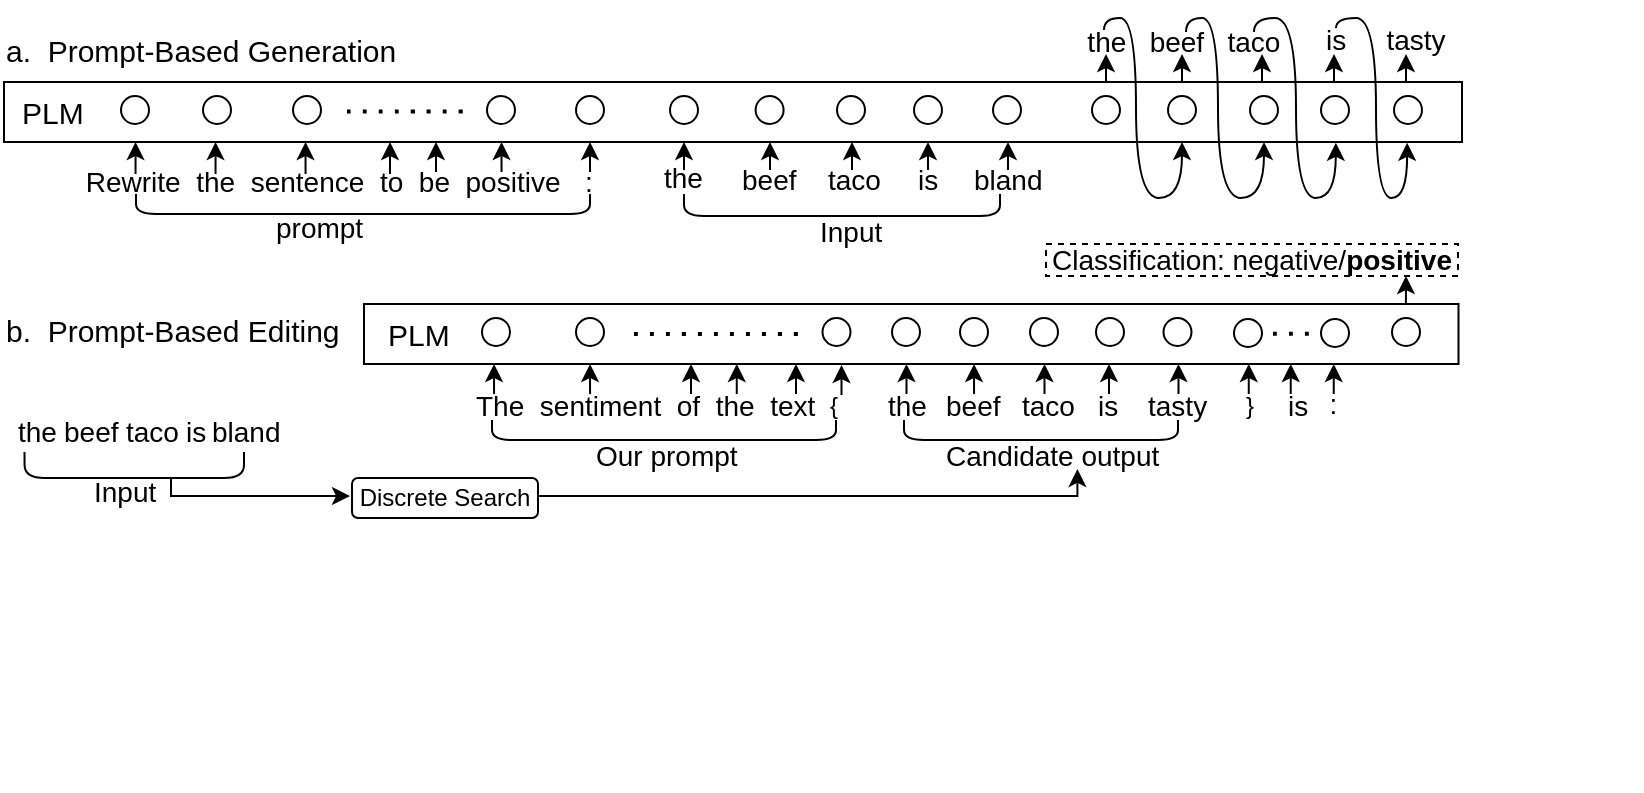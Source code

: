 <mxfile version="18.0.3" type="device"><diagram id="5buQArWVd8g2JQd77C3M" name="Page-1"><mxGraphModel dx="555" dy="237" grid="0" gridSize="10" guides="1" tooltips="1" connect="1" arrows="1" fold="1" page="1" pageScale="1" pageWidth="827" pageHeight="1169" math="1" shadow="0"><root><mxCell id="0"/><mxCell id="1" parent="0"/><mxCell id="a6QAZRVmwCtwNbqXZTAN-575" value="" style="rounded=0;whiteSpace=wrap;html=1;fontSize=16;" parent="1" vertex="1"><mxGeometry x="80" y="262" width="729" height="30" as="geometry"/></mxCell><mxCell id="a6QAZRVmwCtwNbqXZTAN-576" value="" style="endArrow=classic;html=1;rounded=0;fontSize=16;startArrow=none;" parent="1" edge="1"><mxGeometry width="50" height="50" relative="1" as="geometry"><mxPoint x="420" y="306" as="sourcePoint"/><mxPoint x="420" y="292" as="targetPoint"/><Array as="points"/></mxGeometry></mxCell><mxCell id="a6QAZRVmwCtwNbqXZTAN-581" value="" style="endArrow=classic;html=1;rounded=0;fontSize=16;startArrow=none;" parent="1" edge="1"><mxGeometry width="50" height="50" relative="1" as="geometry"><mxPoint x="463" y="306" as="sourcePoint"/><mxPoint x="463" y="292" as="targetPoint"/><Array as="points"/></mxGeometry></mxCell><mxCell id="a6QAZRVmwCtwNbqXZTAN-583" value="" style="endArrow=classic;html=1;rounded=0;fontSize=16;startArrow=none;" parent="1" edge="1"><mxGeometry width="50" height="50" relative="1" as="geometry"><mxPoint x="542" y="306" as="sourcePoint"/><mxPoint x="542" y="292" as="targetPoint"/><Array as="points"/></mxGeometry></mxCell><mxCell id="a6QAZRVmwCtwNbqXZTAN-585" value="" style="endArrow=classic;html=1;rounded=0;fontSize=16;startArrow=none;exitX=0.5;exitY=-0.05;exitDx=0;exitDy=0;exitPerimeter=0;" parent="1" edge="1"><mxGeometry width="50" height="50" relative="1" as="geometry"><mxPoint x="582" y="306" as="sourcePoint"/><mxPoint x="582" y="292" as="targetPoint"/><Array as="points"/></mxGeometry></mxCell><mxCell id="a6QAZRVmwCtwNbqXZTAN-591" value="" style="endArrow=classic;html=1;rounded=0;fontSize=16;startArrow=none;" parent="1" edge="1"><mxGeometry width="50" height="50" relative="1" as="geometry"><mxPoint x="273" y="308" as="sourcePoint"/><mxPoint x="273" y="292" as="targetPoint"/><Array as="points"/></mxGeometry></mxCell><mxCell id="a6QAZRVmwCtwNbqXZTAN-593" value="" style="endArrow=classic;html=1;rounded=0;fontSize=16;startArrow=none;" parent="1" edge="1"><mxGeometry width="50" height="50" relative="1" as="geometry"><mxPoint x="296" y="307" as="sourcePoint"/><mxPoint x="296" y="292" as="targetPoint"/><Array as="points"/></mxGeometry></mxCell><mxCell id="a6QAZRVmwCtwNbqXZTAN-601" value="&lt;font style=&quot;font-size: 14px&quot;&gt;&amp;nbsp; the&amp;nbsp; &amp;nbsp;beef&amp;nbsp; &amp;nbsp;taco&amp;nbsp; &amp;nbsp; &amp;nbsp; &amp;nbsp; &amp;nbsp;&amp;nbsp;&lt;/font&gt;" style="text;html=1;align=center;verticalAlign=middle;resizable=0;points=[];autosize=1;strokeColor=none;fillColor=none;fontSize=16;container=0;dashed=1;" parent="1" vertex="1"><mxGeometry x="608" y="229" width="153" height="24" as="geometry"/></mxCell><mxCell id="a6QAZRVmwCtwNbqXZTAN-610" value="" style="ellipse;whiteSpace=wrap;html=1;aspect=fixed;fontSize=16;" parent="1" vertex="1"><mxGeometry x="138.5" y="269" width="14" height="14" as="geometry"/></mxCell><mxCell id="a6QAZRVmwCtwNbqXZTAN-614" value="" style="endArrow=classic;html=1;rounded=0;fontSize=16;startArrow=none;" parent="1" edge="1"><mxGeometry width="50" height="50" relative="1" as="geometry"><mxPoint x="669" y="262" as="sourcePoint"/><mxPoint x="669" y="248" as="targetPoint"/><Array as="points"/></mxGeometry></mxCell><mxCell id="a6QAZRVmwCtwNbqXZTAN-615" value="" style="endArrow=classic;html=1;rounded=0;fontSize=16;startArrow=none;" parent="1" edge="1"><mxGeometry width="50" height="50" relative="1" as="geometry"><mxPoint x="631" y="262" as="sourcePoint"/><mxPoint x="631" y="248" as="targetPoint"/><Array as="points"/></mxGeometry></mxCell><mxCell id="a6QAZRVmwCtwNbqXZTAN-617" value="" style="endArrow=classic;html=1;rounded=0;fontSize=16;startArrow=none;" parent="1" edge="1"><mxGeometry width="50" height="50" relative="1" as="geometry"><mxPoint x="709" y="262" as="sourcePoint"/><mxPoint x="709" y="248" as="targetPoint"/><Array as="points"/></mxGeometry></mxCell><mxCell id="a6QAZRVmwCtwNbqXZTAN-618" value="" style="endArrow=classic;html=1;rounded=0;fontSize=16;startArrow=none;" parent="1" edge="1"><mxGeometry width="50" height="50" relative="1" as="geometry"><mxPoint x="745" y="262" as="sourcePoint"/><mxPoint x="745" y="248" as="targetPoint"/><Array as="points"/></mxGeometry></mxCell><mxCell id="a6QAZRVmwCtwNbqXZTAN-619" value="" style="endArrow=classic;html=1;rounded=0;fontSize=16;startArrow=none;exitX=0.5;exitY=-0.05;exitDx=0;exitDy=0;exitPerimeter=0;" parent="1" edge="1"><mxGeometry width="50" height="50" relative="1" as="geometry"><mxPoint x="781" y="262" as="sourcePoint"/><mxPoint x="781" y="248" as="targetPoint"/><Array as="points"/></mxGeometry></mxCell><mxCell id="a6QAZRVmwCtwNbqXZTAN-631" value="" style="ellipse;whiteSpace=wrap;html=1;aspect=fixed;fontSize=16;" parent="1" vertex="1"><mxGeometry x="179.5" y="269" width="14" height="14" as="geometry"/></mxCell><mxCell id="a6QAZRVmwCtwNbqXZTAN-632" value="" style="ellipse;whiteSpace=wrap;html=1;aspect=fixed;fontSize=16;" parent="1" vertex="1"><mxGeometry x="224.5" y="269" width="14" height="14" as="geometry"/></mxCell><mxCell id="a6QAZRVmwCtwNbqXZTAN-634" value="" style="ellipse;whiteSpace=wrap;html=1;aspect=fixed;fontSize=16;" parent="1" vertex="1"><mxGeometry x="321.5" y="269" width="14" height="14" as="geometry"/></mxCell><mxCell id="a6QAZRVmwCtwNbqXZTAN-635" value="" style="ellipse;whiteSpace=wrap;html=1;aspect=fixed;fontSize=16;" parent="1" vertex="1"><mxGeometry x="413" y="269" width="14" height="14" as="geometry"/></mxCell><mxCell id="a6QAZRVmwCtwNbqXZTAN-636" value="" style="ellipse;whiteSpace=wrap;html=1;aspect=fixed;fontSize=16;" parent="1" vertex="1"><mxGeometry x="455.8" y="269" width="14" height="14" as="geometry"/></mxCell><mxCell id="a6QAZRVmwCtwNbqXZTAN-637" value="" style="ellipse;whiteSpace=wrap;html=1;aspect=fixed;fontSize=16;" parent="1" vertex="1"><mxGeometry x="535" y="269" width="14" height="14" as="geometry"/></mxCell><mxCell id="a6QAZRVmwCtwNbqXZTAN-638" value="" style="ellipse;whiteSpace=wrap;html=1;aspect=fixed;fontSize=16;" parent="1" vertex="1"><mxGeometry x="574.5" y="269" width="14" height="14" as="geometry"/></mxCell><mxCell id="a6QAZRVmwCtwNbqXZTAN-639" value="" style="ellipse;whiteSpace=wrap;html=1;aspect=fixed;fontSize=16;" parent="1" vertex="1"><mxGeometry x="624" y="269" width="14" height="14" as="geometry"/></mxCell><mxCell id="a6QAZRVmwCtwNbqXZTAN-640" value="" style="ellipse;whiteSpace=wrap;html=1;aspect=fixed;fontSize=16;" parent="1" vertex="1"><mxGeometry x="662" y="269" width="14" height="14" as="geometry"/></mxCell><mxCell id="a6QAZRVmwCtwNbqXZTAN-641" value="" style="ellipse;whiteSpace=wrap;html=1;aspect=fixed;fontSize=16;" parent="1" vertex="1"><mxGeometry x="703" y="269" width="14" height="14" as="geometry"/></mxCell><mxCell id="a6QAZRVmwCtwNbqXZTAN-642" value="" style="ellipse;whiteSpace=wrap;html=1;aspect=fixed;fontSize=16;" parent="1" vertex="1"><mxGeometry x="738.5" y="269" width="14" height="14" as="geometry"/></mxCell><mxCell id="a6QAZRVmwCtwNbqXZTAN-643" value="" style="ellipse;whiteSpace=wrap;html=1;aspect=fixed;fontSize=16;" parent="1" vertex="1"><mxGeometry x="775" y="269" width="14" height="14" as="geometry"/></mxCell><mxCell id="a6QAZRVmwCtwNbqXZTAN-729" value="" style="endArrow=classic;html=1;rounded=0;fontSize=15;curved=1;edgeStyle=orthogonalEdgeStyle;entryX=0.75;entryY=1;entryDx=0;entryDy=0;" parent="1" edge="1"><mxGeometry width="50" height="50" relative="1" as="geometry"><mxPoint x="671" y="237" as="sourcePoint"/><mxPoint x="710.0" y="292" as="targetPoint"/><Array as="points"><mxPoint x="671" y="230"/><mxPoint x="687" y="230"/><mxPoint x="687" y="320"/><mxPoint x="710" y="320"/></Array></mxGeometry></mxCell><mxCell id="a6QAZRVmwCtwNbqXZTAN-742" value="" style="endArrow=classic;html=1;rounded=0;fontSize=15;curved=1;edgeStyle=orthogonalEdgeStyle;entryX=0.75;entryY=1;entryDx=0;entryDy=0;" parent="1" edge="1"><mxGeometry width="50" height="50" relative="1" as="geometry"><mxPoint x="630" y="236.0" as="sourcePoint"/><mxPoint x="669.0" y="292.0" as="targetPoint"/><Array as="points"><mxPoint x="630" y="230"/><mxPoint x="646" y="230"/><mxPoint x="646" y="320"/><mxPoint x="669" y="320"/></Array></mxGeometry></mxCell><mxCell id="a6QAZRVmwCtwNbqXZTAN-752" value="" style="endArrow=classic;html=1;rounded=0;fontSize=16;startArrow=none;" parent="1" edge="1"><mxGeometry width="50" height="50" relative="1" as="geometry"><mxPoint x="504" y="306" as="sourcePoint"/><mxPoint x="504" y="292" as="targetPoint"/><Array as="points"/></mxGeometry></mxCell><mxCell id="a6QAZRVmwCtwNbqXZTAN-753" value="" style="ellipse;whiteSpace=wrap;html=1;aspect=fixed;fontSize=16;" parent="1" vertex="1"><mxGeometry x="496.5" y="269" width="14" height="14" as="geometry"/></mxCell><mxCell id="a6QAZRVmwCtwNbqXZTAN-762" value="" style="endArrow=classic;html=1;rounded=0;fontSize=14;entryX=0.862;entryY=1.013;entryDx=0;entryDy=0;entryPerimeter=0;edgeStyle=orthogonalEdgeStyle;curved=1;" parent="1" edge="1"><mxGeometry width="50" height="50" relative="1" as="geometry"><mxPoint x="705" y="237" as="sourcePoint"/><mxPoint x="745.92" y="292.39" as="targetPoint"/><Array as="points"><mxPoint x="705" y="230"/><mxPoint x="726" y="230"/><mxPoint x="726" y="320"/><mxPoint x="746" y="320"/></Array></mxGeometry></mxCell><mxCell id="a6QAZRVmwCtwNbqXZTAN-765" value="" style="endArrow=classic;html=1;rounded=0;fontSize=14;curved=1;exitX=0.705;exitY=0.467;exitDx=0;exitDy=0;exitPerimeter=0;entryX=0.916;entryY=1.013;entryDx=0;entryDy=0;entryPerimeter=0;edgeStyle=orthogonalEdgeStyle;" parent="1" edge="1"><mxGeometry width="50" height="50" relative="1" as="geometry"><mxPoint x="746.0" y="235.01" as="sourcePoint"/><mxPoint x="781.56" y="292.39" as="targetPoint"/><Array as="points"><mxPoint x="746" y="230"/><mxPoint x="766" y="230"/><mxPoint x="766" y="320"/><mxPoint x="782" y="320"/></Array></mxGeometry></mxCell><mxCell id="a6QAZRVmwCtwNbqXZTAN-767" value="" style="endArrow=classic;html=1;rounded=0;fontSize=16;startArrow=none;" parent="1" edge="1"><mxGeometry width="50" height="50" relative="1" as="geometry"><mxPoint x="328.77" y="307" as="sourcePoint"/><mxPoint x="328.77" y="292" as="targetPoint"/><Array as="points"/></mxGeometry></mxCell><mxCell id="a6QAZRVmwCtwNbqXZTAN-768" value="" style="endArrow=classic;html=1;rounded=0;fontSize=16;startArrow=none;" parent="1" edge="1"><mxGeometry width="50" height="50" relative="1" as="geometry"><mxPoint x="373" y="307" as="sourcePoint"/><mxPoint x="373" y="292" as="targetPoint"/><Array as="points"/></mxGeometry></mxCell><mxCell id="a6QAZRVmwCtwNbqXZTAN-772" value="" style="endArrow=classic;html=1;rounded=0;fontSize=16;startArrow=none;" parent="1" edge="1"><mxGeometry width="50" height="50" relative="1" as="geometry"><mxPoint x="230.77" y="308" as="sourcePoint"/><mxPoint x="230.77" y="292" as="targetPoint"/><Array as="points"/></mxGeometry></mxCell><mxCell id="a6QAZRVmwCtwNbqXZTAN-773" value="" style="endArrow=classic;html=1;rounded=0;fontSize=16;startArrow=none;" parent="1" edge="1"><mxGeometry width="50" height="50" relative="1" as="geometry"><mxPoint x="185.77" y="308" as="sourcePoint"/><mxPoint x="185.77" y="292" as="targetPoint"/><Array as="points"/></mxGeometry></mxCell><mxCell id="a6QAZRVmwCtwNbqXZTAN-777" value="" style="ellipse;whiteSpace=wrap;html=1;aspect=fixed;fontSize=16;" parent="1" vertex="1"><mxGeometry x="366" y="269" width="14" height="14" as="geometry"/></mxCell><mxCell id="a6QAZRVmwCtwNbqXZTAN-778" value="" style="endArrow=none;dashed=1;html=1;dashPattern=1 3;strokeWidth=2;rounded=0;fontSize=14;curved=1;" parent="1" edge="1"><mxGeometry width="50" height="50" relative="1" as="geometry"><mxPoint x="251.5" y="276.77" as="sourcePoint"/><mxPoint x="311.5" y="276.77" as="targetPoint"/></mxGeometry></mxCell><mxCell id="a6QAZRVmwCtwNbqXZTAN-792" value="&lt;font style=&quot;font-size: 15px;&quot;&gt;PLM&lt;/font&gt;" style="text;whiteSpace=wrap;html=1;" parent="1" vertex="1"><mxGeometry x="87" y="262" width="31" height="20" as="geometry"/></mxCell><mxCell id="a6QAZRVmwCtwNbqXZTAN-801" value="" style="endArrow=none;html=1;rounded=1;sketch=0;fontSize=20;edgeStyle=orthogonalEdgeStyle;" parent="1" edge="1"><mxGeometry width="50" height="50" relative="1" as="geometry"><mxPoint x="146" y="318" as="sourcePoint"/><mxPoint x="373" y="318" as="targetPoint"/><Array as="points"><mxPoint x="146" y="328"/><mxPoint x="373" y="328"/></Array></mxGeometry></mxCell><mxCell id="a6QAZRVmwCtwNbqXZTAN-861" value="" style="group;strokeWidth=1;dashed=1;" parent="1" vertex="1" connectable="0"><mxGeometry x="155.5" y="381.5" width="743.25" height="211.75" as="geometry"/></mxCell><mxCell id="a6QAZRVmwCtwNbqXZTAN-806" value="&lt;span style=&quot;color: rgba(0 , 0 , 0 , 0) ; font-family: monospace ; font-size: 0px&quot;&gt;%3CmxGraphModel%3E%3Croot%3E%3CmxCell%20id%3D%220%22%2F%3E%3CmxCell%20id%3D%221%22%20parent%3D%220%22%2F%3E%3CmxCell%20id%3D%222%22%20value%3D%22the%22%20style%3D%22text%3Bhtml%3D1%3Balign%3Dcenter%3BverticalAlign%3Dmiddle%3Bresizable%3D0%3Bpoints%3D%5B%5D%3Bautosize%3D1%3BstrokeColor%3Dnone%3BfillColor%3Dnone%3BfontSize%3D16%3B%22%20vertex%3D%221%22%20parent%3D%221%22%3E%3CmxGeometry%20x%3D%22200%22%20y%3D%22200%22%20width%3D%2240%22%20height%3D%2220%22%20as%3D%22geometry%22%2F%3E%3C%2FmxCell%3E%3CmxCell%20id%3D%223%22%20value%3D%22beef%22%20style%3D%22text%3Bhtml%3D1%3Balign%3Dcenter%3BverticalAlign%3Dmiddle%3Bresizable%3D0%3Bpoints%3D%5B%5D%3Bautosize%3D1%3BstrokeColor%3Dnone%3BfillColor%3Dnone%3BfontSize%3D16%3B%22%20vertex%3D%221%22%20parent%3D%221%22%3E%3CmxGeometry%20x%3D%22235%22%20y%3D%22200%22%20width%3D%2250%22%20height%3D%2220%22%20as%3D%22geometry%22%2F%3E%3C%2FmxCell%3E%3CmxCell%20id%3D%224%22%20value%3D%22taco%22%20style%3D%22text%3Bhtml%3D1%3Balign%3Dcenter%3BverticalAlign%3Dmiddle%3Bresizable%3D0%3Bpoints%3D%5B%5D%3Bautosize%3D1%3BstrokeColor%3Dnone%3BfillColor%3Dnone%3BfontSize%3D16%3B%22%20vertex%3D%221%22%20parent%3D%221%22%3E%3CmxGeometry%20x%3D%22275%22%20y%3D%22200%22%20width%3D%2250%22%20height%3D%2220%22%20as%3D%22geometry%22%2F%3E%3C%2FmxCell%3E%3CmxCell%20id%3D%225%22%20value%3D%22is%22%20style%3D%22text%3Bhtml%3D1%3Balign%3Dcenter%3BverticalAlign%3Dmiddle%3Bresizable%3D0%3Bpoints%3D%5B%5D%3Bautosize%3D1%3BstrokeColor%3Dnone%3BfillColor%3Dnone%3BfontSize%3D16%3B%22%20vertex%3D%221%22%20parent%3D%221%22%3E%3CmxGeometry%20x%3D%22325%22%20y%3D%22200%22%20width%3D%2230%22%20height%3D%2220%22%20as%3D%22geometry%22%2F%3E%3C%2FmxCell%3E%3CmxCell%20id%3D%226%22%20value%3D%22%22%20style%3D%22endArrow%3Dnone%3Bhtml%3D1%3Brounded%3D0%3BfontSize%3D16%3BstartArrow%3Dnone%3B%22%20edge%3D%221%22%20target%3D%225%22%20parent%3D%221%22%3E%3CmxGeometry%20width%3D%2250%22%20height%3D%2250%22%20relative%3D%221%22%20as%3D%22geometry%22%3E%3CmxPoint%20x%3D%22340%22%20y%3D%22200%22%20as%3D%22sourcePoint%22%2F%3E%3CmxPoint%20x%3D%22340%22%20y%3D%22170%22%20as%3D%22targetPoint%22%2F%3E%3CArray%20as%3D%22points%22%2F%3E%3C%2FmxGeometry%3E%3C%2FmxCell%3E%3CmxCell%20id%3D%227%22%20value%3D%22good%22%20style%3D%22text%3Bhtml%3D1%3Balign%3Dcenter%3BverticalAlign%3Dmiddle%3Bresizable%3D0%3Bpoints%3D%5B%5D%3Bautosize%3D1%3BstrokeColor%3Dnone%3BfillColor%3Dnone%3BfontSize%3D16%3B%22%20vertex%3D%221%22%20parent%3D%221%22%3E%3CmxGeometry%20x%3D%22354%22%20y%3D%22200%22%20width%3D%2250%22%20height%3D%2220%22%20as%3D%22geometry%22%2F%3E%3C%2FmxCell%3E%3C%2Froot%3E%3C%2FmxGraphModel%3E&lt;/span&gt;" style="text;html=1;align=center;verticalAlign=middle;resizable=0;points=[];autosize=1;strokeColor=none;fillColor=none;fontSize=16;" parent="a6QAZRVmwCtwNbqXZTAN-861" vertex="1"><mxGeometry x="450.5" y="201" width="20" height="30" as="geometry"/></mxCell><mxCell id="a6QAZRVmwCtwNbqXZTAN-814" value="&lt;div style=&quot;text-align: center&quot;&gt;&lt;br&gt;&lt;/div&gt;" style="text;whiteSpace=wrap;html=1;fontSize=16;" parent="a6QAZRVmwCtwNbqXZTAN-861" vertex="1"><mxGeometry x="202.5" y="209" width="50" height="20" as="geometry"/></mxCell><mxCell id="8Wa5Wm7r35B9P8ye9LAs-12" value="" style="endArrow=classic;html=1;rounded=0;fontSize=16;startArrow=none;" parent="a6QAZRVmwCtwNbqXZTAN-861" edge="1"><mxGeometry width="50" height="50" relative="1" as="geometry"><mxPoint x="343.25" y="37" as="sourcePoint"/><mxPoint x="343.25" y="22" as="targetPoint"/><Array as="points"/></mxGeometry></mxCell><mxCell id="8Wa5Wm7r35B9P8ye9LAs-4" value="&amp;nbsp; :" style="text;whiteSpace=wrap;html=1;fontSize=14;" parent="a6QAZRVmwCtwNbqXZTAN-861" vertex="1"><mxGeometry x="577.25" y="26" width="30" height="10" as="geometry"/></mxCell><mxCell id="8Wa5Wm7r35B9P8ye9LAs-20" value="&lt;font style=&quot;font-size: 12px;&quot;&gt;}&lt;/font&gt;" style="text;whiteSpace=wrap;html=1;fontSize=14;" parent="a6QAZRVmwCtwNbqXZTAN-861" vertex="1"><mxGeometry x="543" y="26" width="12" height="22" as="geometry"/></mxCell><mxCell id="8Wa5Wm7r35B9P8ye9LAs-32" value="is" style="text;whiteSpace=wrap;html=1;fontSize=14;" parent="a6QAZRVmwCtwNbqXZTAN-861" vertex="1"><mxGeometry x="564" y="27" width="30" height="10" as="geometry"/></mxCell><mxCell id="8Wa5Wm7r35B9P8ye9LAs-47" value="" style="endArrow=classic;html=1;rounded=0;fontSize=12;edgeStyle=orthogonalEdgeStyle;" parent="a6QAZRVmwCtwNbqXZTAN-861" edge="1"><mxGeometry width="50" height="50" relative="1" as="geometry"><mxPoint x="18.5" y="78.5" as="sourcePoint"/><mxPoint x="97.5" y="87.5" as="targetPoint"/><Array as="points"><mxPoint x="8" y="79"/><mxPoint x="8" y="88"/></Array></mxGeometry></mxCell><mxCell id="8Wa5Wm7r35B9P8ye9LAs-49" value="Discrete Search" style="rounded=1;whiteSpace=wrap;html=1;fontSize=12;strokeColor=#000000;fillColor=default;" parent="a6QAZRVmwCtwNbqXZTAN-861" vertex="1"><mxGeometry x="98.5" y="78.5" width="93" height="20" as="geometry"/></mxCell><mxCell id="ce89N14_AMDh8ZqNGXx--1" value="&lt;div style=&quot;text-align: center;&quot;&gt;&lt;span style=&quot;background-color: initial; font-size: 14px;&quot;&gt;&lt;font face=&quot;helvetica&quot;&gt;prompt&lt;/font&gt;&lt;/span&gt;&lt;/div&gt;" style="text;whiteSpace=wrap;html=1;fontSize=16;" parent="1" vertex="1"><mxGeometry x="213.5" y="318" width="60.5" height="20" as="geometry"/></mxCell><mxCell id="ce89N14_AMDh8ZqNGXx--23" value="&lt;font style=&quot;font-size: 14px;&quot;&gt;is&lt;/font&gt;" style="text;whiteSpace=wrap;html=1;fontSize=15;" parent="1" vertex="1"><mxGeometry x="738.75" y="225" width="19.75" height="32" as="geometry"/></mxCell><mxCell id="ce89N14_AMDh8ZqNGXx--24" value="" style="endArrow=classic;html=1;rounded=0;fontSize=16;startArrow=none;" parent="1" edge="1"><mxGeometry width="50" height="50" relative="1" as="geometry"><mxPoint x="145.77" y="308" as="sourcePoint"/><mxPoint x="145.77" y="292" as="targetPoint"/><Array as="points"/></mxGeometry></mxCell><mxCell id="a6QAZRVmwCtwNbqXZTAN-751" value="&lt;font face=&quot;Arial&quot; style=&quot;font-size: 14px&quot;&gt;&amp;nbsp;Rewrite&amp;nbsp; the&amp;nbsp; sentence&amp;nbsp; to&amp;nbsp; be&amp;nbsp; positive&amp;nbsp;&amp;nbsp;&lt;/font&gt;" style="text;html=1;strokeColor=none;fillColor=none;align=center;verticalAlign=middle;whiteSpace=wrap;rounded=0;fontSize=11;" parent="1" vertex="1"><mxGeometry x="95" y="306.842" width="293" height="9.474" as="geometry"/></mxCell><mxCell id="a6QAZRVmwCtwNbqXZTAN-784" value="bland" style="text;whiteSpace=wrap;html=1;fontSize=14;" parent="1" vertex="1"><mxGeometry x="563" y="295.684" width="30" height="5.263" as="geometry"/></mxCell><mxCell id="a6QAZRVmwCtwNbqXZTAN-787" value="is" style="text;whiteSpace=wrap;html=1;fontSize=14;" parent="1" vertex="1"><mxGeometry x="535" y="295.684" width="20" height="15.789" as="geometry"/></mxCell><mxCell id="a6QAZRVmwCtwNbqXZTAN-788" value="taco" style="text;whiteSpace=wrap;html=1;fontSize=14;" parent="1" vertex="1"><mxGeometry x="490" y="295.684" width="31" height="10.526" as="geometry"/></mxCell><mxCell id="a6QAZRVmwCtwNbqXZTAN-789" value="beef" style="text;whiteSpace=wrap;html=1;fontSize=14;" parent="1" vertex="1"><mxGeometry x="447" y="295.684" width="31" height="10.526" as="geometry"/></mxCell><mxCell id="a6QAZRVmwCtwNbqXZTAN-790" value="the" style="text;whiteSpace=wrap;html=1;fontSize=14;" parent="1" vertex="1"><mxGeometry x="407.5" y="295" width="31" height="7.21" as="geometry"/></mxCell><mxCell id="ce89N14_AMDh8ZqNGXx--8" value="Input" style="text;whiteSpace=wrap;html=1;fontSize=14;" parent="1" vertex="1"><mxGeometry x="485.5" y="321.842" width="70" height="10.526" as="geometry"/></mxCell><mxCell id="ce89N14_AMDh8ZqNGXx--27" value=":" style="text;html=1;strokeColor=none;fillColor=none;align=center;verticalAlign=middle;whiteSpace=wrap;rounded=0;fontSize=14;" parent="1" vertex="1"><mxGeometry x="363" y="306.47" width="19" height="11" as="geometry"/></mxCell><mxCell id="ce89N14_AMDh8ZqNGXx--39" value="" style="endArrow=none;html=1;rounded=1;sketch=0;fontSize=20;edgeStyle=orthogonalEdgeStyle;" parent="1" edge="1"><mxGeometry width="50" height="50" relative="1" as="geometry"><mxPoint x="420" y="318" as="sourcePoint"/><mxPoint x="578" y="318" as="targetPoint"/><Array as="points"><mxPoint x="420" y="329"/><mxPoint x="578" y="329"/></Array></mxGeometry></mxCell><mxCell id="a6QAZRVmwCtwNbqXZTAN-600" value="&lt;span style=&quot;color: rgba(0 , 0 , 0 , 0) ; font-family: monospace ; font-size: 0px&quot;&gt;%3CmxGraphModel%3E%3Croot%3E%3CmxCell%20id%3D%220%22%2F%3E%3CmxCell%20id%3D%221%22%20parent%3D%220%22%2F%3E%3CmxCell%20id%3D%222%22%20value%3D%22the%22%20style%3D%22text%3Bhtml%3D1%3Balign%3Dcenter%3BverticalAlign%3Dmiddle%3Bresizable%3D0%3Bpoints%3D%5B%5D%3Bautosize%3D1%3BstrokeColor%3Dnone%3BfillColor%3Dnone%3BfontSize%3D16%3B%22%20vertex%3D%221%22%20parent%3D%221%22%3E%3CmxGeometry%20x%3D%22200%22%20y%3D%22200%22%20width%3D%2240%22%20height%3D%2220%22%20as%3D%22geometry%22%2F%3E%3C%2FmxCell%3E%3CmxCell%20id%3D%223%22%20value%3D%22beef%22%20style%3D%22text%3Bhtml%3D1%3Balign%3Dcenter%3BverticalAlign%3Dmiddle%3Bresizable%3D0%3Bpoints%3D%5B%5D%3Bautosize%3D1%3BstrokeColor%3Dnone%3BfillColor%3Dnone%3BfontSize%3D16%3B%22%20vertex%3D%221%22%20parent%3D%221%22%3E%3CmxGeometry%20x%3D%22235%22%20y%3D%22200%22%20width%3D%2250%22%20height%3D%2220%22%20as%3D%22geometry%22%2F%3E%3C%2FmxCell%3E%3CmxCell%20id%3D%224%22%20value%3D%22taco%22%20style%3D%22text%3Bhtml%3D1%3Balign%3Dcenter%3BverticalAlign%3Dmiddle%3Bresizable%3D0%3Bpoints%3D%5B%5D%3Bautosize%3D1%3BstrokeColor%3Dnone%3BfillColor%3Dnone%3BfontSize%3D16%3B%22%20vertex%3D%221%22%20parent%3D%221%22%3E%3CmxGeometry%20x%3D%22275%22%20y%3D%22200%22%20width%3D%2250%22%20height%3D%2220%22%20as%3D%22geometry%22%2F%3E%3C%2FmxCell%3E%3CmxCell%20id%3D%225%22%20value%3D%22is%22%20style%3D%22text%3Bhtml%3D1%3Balign%3Dcenter%3BverticalAlign%3Dmiddle%3Bresizable%3D0%3Bpoints%3D%5B%5D%3Bautosize%3D1%3BstrokeColor%3Dnone%3BfillColor%3Dnone%3BfontSize%3D16%3B%22%20vertex%3D%221%22%20parent%3D%221%22%3E%3CmxGeometry%20x%3D%22325%22%20y%3D%22200%22%20width%3D%2230%22%20height%3D%2220%22%20as%3D%22geometry%22%2F%3E%3C%2FmxCell%3E%3CmxCell%20id%3D%226%22%20value%3D%22%22%20style%3D%22endArrow%3Dnone%3Bhtml%3D1%3Brounded%3D0%3BfontSize%3D16%3BstartArrow%3Dnone%3B%22%20edge%3D%221%22%20target%3D%225%22%20parent%3D%221%22%3E%3CmxGeometry%20width%3D%2250%22%20height%3D%2250%22%20relative%3D%221%22%20as%3D%22geometry%22%3E%3CmxPoint%20x%3D%22340%22%20y%3D%22200%22%20as%3D%22sourcePoint%22%2F%3E%3CmxPoint%20x%3D%22340%22%20y%3D%22170%22%20as%3D%22targetPoint%22%2F%3E%3CArray%20as%3D%22points%22%2F%3E%3C%2FmxGeometry%3E%3C%2FmxCell%3E%3CmxCell%20id%3D%227%22%20value%3D%22good%22%20style%3D%22text%3Bhtml%3D1%3Balign%3Dcenter%3BverticalAlign%3Dmiddle%3Bresizable%3D0%3Bpoints%3D%5B%5D%3Bautosize%3D1%3BstrokeColor%3Dnone%3BfillColor%3Dnone%3BfontSize%3D16%3B%22%20vertex%3D%221%22%20parent%3D%221%22%3E%3CmxGeometry%20x%3D%22354%22%20y%3D%22200%22%20width%3D%2250%22%20height%3D%2220%22%20as%3D%22geometry%22%2F%3E%3C%2FmxCell%3E%3C%2Froot%3E%3C%2FmxGraphModel%3E&lt;/span&gt;" style="text;html=1;align=center;verticalAlign=middle;resizable=0;points=[];autosize=1;strokeColor=none;fillColor=none;fontSize=16;" parent="1" vertex="1"><mxGeometry x="608" y="221" width="20" height="30" as="geometry"/></mxCell><mxCell id="a6QAZRVmwCtwNbqXZTAN-766" value="tasty" style="text;html=1;strokeColor=none;fillColor=none;align=center;verticalAlign=middle;whiteSpace=wrap;rounded=0;dashed=1;fontSize=14;" parent="1" vertex="1"><mxGeometry x="756" y="226" width="60" height="30" as="geometry"/></mxCell><mxCell id="a6QAZRVmwCtwNbqXZTAN-804" value="&lt;font face=&quot;Arial&quot; style=&quot;font-size: 15px;&quot;&gt;a.&amp;nbsp; Prompt-Based Generation&lt;/font&gt;" style="text;whiteSpace=wrap;html=1;fontSize=20;" parent="1" vertex="1"><mxGeometry x="78.5" y="226" width="260" height="40" as="geometry"/></mxCell><mxCell id="U3V2jz2SLtOOBu-YPR2q-57" value="" style="rounded=0;whiteSpace=wrap;html=1;fontSize=16;" parent="1" vertex="1"><mxGeometry x="260" y="373" width="547.25" height="30" as="geometry"/></mxCell><mxCell id="U3V2jz2SLtOOBu-YPR2q-58" value="" style="endArrow=classic;html=1;rounded=0;fontSize=16;startArrow=none;" parent="1" edge="1"><mxGeometry width="50" height="50" relative="1" as="geometry"><mxPoint x="632.5" y="418" as="sourcePoint"/><mxPoint x="632.5" y="403" as="targetPoint"/><Array as="points"/></mxGeometry></mxCell><mxCell id="U3V2jz2SLtOOBu-YPR2q-59" value="" style="endArrow=classic;html=1;rounded=0;fontSize=16;startArrow=none;" parent="1" edge="1"><mxGeometry width="50" height="50" relative="1" as="geometry"><mxPoint x="667.25" y="418" as="sourcePoint"/><mxPoint x="667.25" y="403" as="targetPoint"/><Array as="points"/></mxGeometry></mxCell><mxCell id="U3V2jz2SLtOOBu-YPR2q-61" value="" style="endArrow=classic;html=1;rounded=0;fontSize=16;startArrow=none;" parent="1" edge="1"><mxGeometry width="50" height="50" relative="1" as="geometry"><mxPoint x="531.25" y="418" as="sourcePoint"/><mxPoint x="531.25" y="403" as="targetPoint"/><Array as="points"/></mxGeometry></mxCell><mxCell id="U3V2jz2SLtOOBu-YPR2q-62" value="" style="ellipse;whiteSpace=wrap;html=1;aspect=fixed;fontSize=16;" parent="1" vertex="1"><mxGeometry x="319" y="380" width="14" height="14" as="geometry"/></mxCell><mxCell id="U3V2jz2SLtOOBu-YPR2q-63" value="" style="ellipse;whiteSpace=wrap;html=1;aspect=fixed;fontSize=16;" parent="1" vertex="1"><mxGeometry x="366" y="380" width="14" height="14" as="geometry"/></mxCell><mxCell id="U3V2jz2SLtOOBu-YPR2q-64" value="" style="ellipse;whiteSpace=wrap;html=1;aspect=fixed;fontSize=16;" parent="1" vertex="1"><mxGeometry x="489.25" y="380" width="14" height="14" as="geometry"/></mxCell><mxCell id="U3V2jz2SLtOOBu-YPR2q-65" value="" style="ellipse;whiteSpace=wrap;html=1;aspect=fixed;fontSize=16;" parent="1" vertex="1"><mxGeometry x="558" y="380" width="14" height="14" as="geometry"/></mxCell><mxCell id="U3V2jz2SLtOOBu-YPR2q-66" value="" style="ellipse;whiteSpace=wrap;html=1;aspect=fixed;fontSize=16;" parent="1" vertex="1"><mxGeometry x="626" y="380" width="14" height="14" as="geometry"/></mxCell><mxCell id="U3V2jz2SLtOOBu-YPR2q-67" value="&lt;span style=&quot;color: rgba(0 , 0 , 0 , 0) ; font-family: monospace ; font-size: 0px&quot;&gt;%3CmxGraphModel%3E%3Croot%3E%3CmxCell%20id%3D%220%22%2F%3E%3CmxCell%20id%3D%221%22%20parent%3D%220%22%2F%3E%3CmxCell%20id%3D%222%22%20value%3D%22taco%22%20style%3D%22text%3BwhiteSpace%3Dwrap%3Bhtml%3D1%3BfontSize%3D14%3B%22%20vertex%3D%221%22%20parent%3D%221%22%3E%3CmxGeometry%20x%3D%22396.25%22%20y%3D%22499%22%20width%3D%2231%22%20height%3D%2220%22%20as%3D%22geometry%22%2F%3E%3C%2FmxCell%3E%3C%2Froot%3E%3C%2FmxGraphModel%3E&lt;/span&gt;" style="ellipse;whiteSpace=wrap;html=1;aspect=fixed;fontSize=16;" parent="1" vertex="1"><mxGeometry x="659.75" y="380" width="14" height="14" as="geometry"/></mxCell><mxCell id="U3V2jz2SLtOOBu-YPR2q-68" value="" style="endArrow=classic;html=1;rounded=0;fontSize=16;startArrow=none;" parent="1" edge="1"><mxGeometry width="50" height="50" relative="1" as="geometry"><mxPoint x="565.02" y="418" as="sourcePoint"/><mxPoint x="565.02" y="403" as="targetPoint"/><Array as="points"/></mxGeometry></mxCell><mxCell id="U3V2jz2SLtOOBu-YPR2q-69" value="" style="endArrow=classic;html=1;rounded=0;fontSize=16;startArrow=none;" parent="1" edge="1"><mxGeometry width="50" height="50" relative="1" as="geometry"><mxPoint x="600.25" y="418" as="sourcePoint"/><mxPoint x="600.25" y="403" as="targetPoint"/><Array as="points"/></mxGeometry></mxCell><mxCell id="U3V2jz2SLtOOBu-YPR2q-70" value="" style="endArrow=classic;html=1;rounded=0;fontSize=16;startArrow=none;" parent="1" edge="1"><mxGeometry width="50" height="50" relative="1" as="geometry"><mxPoint x="423.5" y="418" as="sourcePoint"/><mxPoint x="423.5" y="403" as="targetPoint"/><Array as="points"/></mxGeometry></mxCell><mxCell id="U3V2jz2SLtOOBu-YPR2q-71" value="" style="endArrow=classic;html=1;rounded=0;fontSize=16;startArrow=none;" parent="1" edge="1"><mxGeometry width="50" height="50" relative="1" as="geometry"><mxPoint x="373.02" y="418" as="sourcePoint"/><mxPoint x="373.02" y="403" as="targetPoint"/><Array as="points"/></mxGeometry></mxCell><mxCell id="U3V2jz2SLtOOBu-YPR2q-72" value="" style="ellipse;whiteSpace=wrap;html=1;aspect=fixed;fontSize=16;" parent="1" vertex="1"><mxGeometry x="593" y="380" width="14" height="14" as="geometry"/></mxCell><mxCell id="U3V2jz2SLtOOBu-YPR2q-73" value="&lt;font style=&quot;font-size: 15px;&quot;&gt;PLM&lt;/font&gt;" style="text;whiteSpace=wrap;html=1;" parent="1" vertex="1"><mxGeometry x="270.25" y="373" width="31" height="20" as="geometry"/></mxCell><mxCell id="U3V2jz2SLtOOBu-YPR2q-74" value="" style="endArrow=none;html=1;rounded=1;sketch=0;fontSize=20;edgeStyle=orthogonalEdgeStyle;entryX=0.125;entryY=0.633;entryDx=0;entryDy=0;entryPerimeter=0;" parent="1" edge="1"><mxGeometry width="50" height="50" relative="1" as="geometry"><mxPoint x="324" y="431" as="sourcePoint"/><mxPoint x="496" y="431" as="targetPoint"/><Array as="points"><mxPoint x="324" y="441"/><mxPoint x="496" y="441"/></Array></mxGeometry></mxCell><mxCell id="U3V2jz2SLtOOBu-YPR2q-75" value="" style="group" parent="1" vertex="1" connectable="0"><mxGeometry x="379.25" y="422" width="134" height="13" as="geometry"/></mxCell><mxCell id="U3V2jz2SLtOOBu-YPR2q-76" value="&lt;div style=&quot;text-align: center&quot;&gt;&lt;br&gt;&lt;/div&gt;" style="text;whiteSpace=wrap;html=1;fontSize=16;" parent="U3V2jz2SLtOOBu-YPR2q-75" vertex="1"><mxGeometry x="47" width="80" as="geometry"/></mxCell><mxCell id="U3V2jz2SLtOOBu-YPR2q-77" value="" style="endArrow=classic;html=1;rounded=0;fontSize=16;startArrow=none;" parent="1" edge="1"><mxGeometry width="50" height="50" relative="1" as="geometry"><mxPoint x="325.02" y="418" as="sourcePoint"/><mxPoint x="325.02" y="403" as="targetPoint"/><Array as="points"/></mxGeometry></mxCell><mxCell id="U3V2jz2SLtOOBu-YPR2q-78" value="&lt;div style=&quot;text-align: center&quot;&gt;&lt;font face=&quot;helvetica&quot; style=&quot;font-size: 14px;&quot;&gt;Candidate output&lt;/font&gt;&lt;/div&gt;" style="text;whiteSpace=wrap;html=1;fontSize=15;" parent="1" vertex="1"><mxGeometry x="549.25" y="433" width="130" height="23" as="geometry"/></mxCell><mxCell id="U3V2jz2SLtOOBu-YPR2q-79" value="Our prompt" style="text;whiteSpace=wrap;html=1;fontSize=14;" parent="1" vertex="1"><mxGeometry x="374" y="434" width="117" height="24" as="geometry"/></mxCell><mxCell id="U3V2jz2SLtOOBu-YPR2q-88" value="The&amp;nbsp; sentiment&amp;nbsp; of&amp;nbsp; the&amp;nbsp; text&amp;nbsp; &amp;nbsp;" style="text;whiteSpace=wrap;html=1;fontSize=14;" parent="1" vertex="1"><mxGeometry x="314" y="409" width="192" height="20" as="geometry"/></mxCell><mxCell id="U3V2jz2SLtOOBu-YPR2q-91" value="tasty" style="text;whiteSpace=wrap;html=1;fontSize=14;" parent="1" vertex="1"><mxGeometry x="650.25" y="409" width="30" height="10" as="geometry"/></mxCell><mxCell id="U3V2jz2SLtOOBu-YPR2q-92" value="is" style="text;whiteSpace=wrap;html=1;fontSize=14;" parent="1" vertex="1"><mxGeometry x="625.25" y="409" width="20" height="30" as="geometry"/></mxCell><mxCell id="U3V2jz2SLtOOBu-YPR2q-93" value="taco" style="text;whiteSpace=wrap;html=1;fontSize=14;" parent="1" vertex="1"><mxGeometry x="587.25" y="409" width="31" height="20" as="geometry"/></mxCell><mxCell id="U3V2jz2SLtOOBu-YPR2q-94" value="beef" style="text;whiteSpace=wrap;html=1;fontSize=14;" parent="1" vertex="1"><mxGeometry x="549.25" y="409" width="31" height="20" as="geometry"/></mxCell><mxCell id="U3V2jz2SLtOOBu-YPR2q-95" value="the" style="text;whiteSpace=wrap;html=1;fontSize=14;" parent="1" vertex="1"><mxGeometry x="519.75" y="409" width="31" height="20" as="geometry"/></mxCell><mxCell id="U3V2jz2SLtOOBu-YPR2q-96" value="" style="endArrow=none;html=1;rounded=1;sketch=0;fontSize=20;edgeStyle=orthogonalEdgeStyle;exitX=0.363;exitY=1.038;exitDx=0;exitDy=0;exitPerimeter=0;" parent="1" edge="1"><mxGeometry width="50" height="50" relative="1" as="geometry"><mxPoint x="530.003" y="431" as="sourcePoint"/><mxPoint x="667" y="431" as="targetPoint"/><Array as="points"><mxPoint x="530" y="441"/><mxPoint x="667" y="441"/></Array></mxGeometry></mxCell><mxCell id="U3V2jz2SLtOOBu-YPR2q-97" value="" style="ellipse;whiteSpace=wrap;html=1;aspect=fixed;fontSize=16;" parent="1" vertex="1"><mxGeometry x="524" y="380" width="14" height="14" as="geometry"/></mxCell><mxCell id="U3V2jz2SLtOOBu-YPR2q-98" value="" style="endArrow=classic;html=1;rounded=0;fontSize=16;startArrow=none;exitX=0.818;exitY=-0.006;exitDx=0;exitDy=0;exitPerimeter=0;" parent="1" edge="1"><mxGeometry width="50" height="50" relative="1" as="geometry"><mxPoint x="780.95" y="372.82" as="sourcePoint"/><mxPoint x="781" y="359" as="targetPoint"/><Array as="points"/></mxGeometry></mxCell><mxCell id="U3V2jz2SLtOOBu-YPR2q-99" value="" style="ellipse;whiteSpace=wrap;html=1;aspect=fixed;fontSize=16;" parent="1" vertex="1"><mxGeometry x="774" y="380" width="14" height="14" as="geometry"/></mxCell><mxCell id="U3V2jz2SLtOOBu-YPR2q-100" value="Classification: negative/&lt;b&gt;positive&lt;/b&gt;" style="rounded=0;whiteSpace=wrap;html=1;sketch=0;fontSize=14;strokeWidth=1;fillColor=none;dashed=1;" parent="1" vertex="1"><mxGeometry x="601" y="343" width="206" height="16" as="geometry"/></mxCell><mxCell id="U3V2jz2SLtOOBu-YPR2q-101" value="&lt;font style=&quot;font-size: 15px;&quot;&gt;b.&amp;nbsp; Prompt-Based Editing&lt;/font&gt;" style="text;whiteSpace=wrap;html=1;fontSize=14;" parent="1" vertex="1"><mxGeometry x="78.5" y="371" width="181.5" height="30" as="geometry"/></mxCell><mxCell id="U3V2jz2SLtOOBu-YPR2q-106" value="" style="group" parent="1" vertex="1" connectable="0"><mxGeometry x="85" y="422" width="127" height="20" as="geometry"/></mxCell><mxCell id="U3V2jz2SLtOOBu-YPR2q-80" value="&lt;span style=&quot;&quot;&gt;bland&lt;/span&gt;" style="text;whiteSpace=wrap;html=1;fontSize=14;" parent="U3V2jz2SLtOOBu-YPR2q-106" vertex="1"><mxGeometry x="97" width="30" height="10" as="geometry"/></mxCell><mxCell id="U3V2jz2SLtOOBu-YPR2q-81" value="taco" style="text;whiteSpace=wrap;html=1;fontSize=14;" parent="U3V2jz2SLtOOBu-YPR2q-106" vertex="1"><mxGeometry x="54" width="31" height="20" as="geometry"/></mxCell><mxCell id="U3V2jz2SLtOOBu-YPR2q-82" value="beef" style="text;whiteSpace=wrap;html=1;fontSize=14;" parent="U3V2jz2SLtOOBu-YPR2q-106" vertex="1"><mxGeometry x="23" width="31" height="20" as="geometry"/></mxCell><mxCell id="U3V2jz2SLtOOBu-YPR2q-83" value="is" style="text;whiteSpace=wrap;html=1;fontSize=14;" parent="U3V2jz2SLtOOBu-YPR2q-106" vertex="1"><mxGeometry x="84" width="31" height="20" as="geometry"/></mxCell><mxCell id="U3V2jz2SLtOOBu-YPR2q-103" value="the" style="text;whiteSpace=wrap;html=1;fontSize=14;" parent="U3V2jz2SLtOOBu-YPR2q-106" vertex="1"><mxGeometry width="31" height="20" as="geometry"/></mxCell><mxCell id="8Wa5Wm7r35B9P8ye9LAs-1" value="&lt;span style=&quot;color: rgba(0 , 0 , 0 , 0) ; font-family: monospace ; font-size: 0px&quot;&gt;%3CmxGraphModel%3E%3Croot%3E%3CmxCell%20id%3D%220%22%2F%3E%3CmxCell%20id%3D%221%22%20parent%3D%220%22%2F%3E%3CmxCell%20id%3D%222%22%20value%3D%22taco%22%20style%3D%22text%3BwhiteSpace%3Dwrap%3Bhtml%3D1%3BfontSize%3D14%3B%22%20vertex%3D%221%22%20parent%3D%221%22%3E%3CmxGeometry%20x%3D%22396.25%22%20y%3D%22499%22%20width%3D%2231%22%20height%3D%2220%22%20as%3D%22geometry%22%2F%3E%3C%2FmxCell%3E%3C%2Froot%3E%3C%2FmxGraphModel%3E&lt;/span&gt;" style="ellipse;whiteSpace=wrap;html=1;aspect=fixed;fontSize=16;" parent="1" vertex="1"><mxGeometry x="695" y="380.5" width="14" height="14" as="geometry"/></mxCell><mxCell id="8Wa5Wm7r35B9P8ye9LAs-10" value="" style="endArrow=classic;html=1;rounded=0;fontSize=16;startArrow=none;" parent="1" edge="1"><mxGeometry width="50" height="50" relative="1" as="geometry"><mxPoint x="446.38" y="418" as="sourcePoint"/><mxPoint x="446.38" y="403" as="targetPoint"/><Array as="points"/></mxGeometry></mxCell><mxCell id="8Wa5Wm7r35B9P8ye9LAs-11" value="" style="endArrow=classic;html=1;rounded=0;fontSize=16;startArrow=none;" parent="1" edge="1"><mxGeometry width="50" height="50" relative="1" as="geometry"><mxPoint x="476" y="418" as="sourcePoint"/><mxPoint x="476" y="403" as="targetPoint"/><Array as="points"/></mxGeometry></mxCell><mxCell id="8Wa5Wm7r35B9P8ye9LAs-13" value="" style="endArrow=none;dashed=1;html=1;dashPattern=1 3;strokeWidth=2;rounded=0;fontSize=14;curved=1;" parent="1" edge="1"><mxGeometry width="50" height="50" relative="1" as="geometry"><mxPoint x="395" y="388" as="sourcePoint"/><mxPoint x="479.5" y="388" as="targetPoint"/></mxGeometry></mxCell><mxCell id="8Wa5Wm7r35B9P8ye9LAs-15" value="{" style="text;whiteSpace=wrap;html=1;fontSize=12;" parent="1" vertex="1"><mxGeometry x="491" y="410" width="40" height="30" as="geometry"/></mxCell><mxCell id="8Wa5Wm7r35B9P8ye9LAs-22" value="" style="endArrow=classic;html=1;rounded=0;fontSize=16;startArrow=none;" parent="1" edge="1"><mxGeometry width="50" height="50" relative="1" as="geometry"><mxPoint x="702.38" y="418" as="sourcePoint"/><mxPoint x="702.38" y="403" as="targetPoint"/><Array as="points"/></mxGeometry></mxCell><mxCell id="8Wa5Wm7r35B9P8ye9LAs-25" value="&lt;span style=&quot;color: rgba(0 , 0 , 0 , 0) ; font-family: monospace ; font-size: 0px&quot;&gt;%3CmxGraphModel%3E%3Croot%3E%3CmxCell%20id%3D%220%22%2F%3E%3CmxCell%20id%3D%221%22%20parent%3D%220%22%2F%3E%3CmxCell%20id%3D%222%22%20value%3D%22taco%22%20style%3D%22text%3BwhiteSpace%3Dwrap%3Bhtml%3D1%3BfontSize%3D14%3B%22%20vertex%3D%221%22%20parent%3D%221%22%3E%3CmxGeometry%20x%3D%22396.25%22%20y%3D%22499%22%20width%3D%2231%22%20height%3D%2220%22%20as%3D%22geometry%22%2F%3E%3C%2FmxCell%3E%3C%2Froot%3E%3C%2FmxGraphModel%3E&lt;/span&gt;" style="ellipse;whiteSpace=wrap;html=1;aspect=fixed;fontSize=16;" parent="1" vertex="1"><mxGeometry x="738.5" y="380.5" width="14" height="14" as="geometry"/></mxCell><mxCell id="8Wa5Wm7r35B9P8ye9LAs-26" value="" style="endArrow=classic;html=1;rounded=0;fontSize=16;startArrow=none;" parent="1" edge="1"><mxGeometry width="50" height="50" relative="1" as="geometry"><mxPoint x="723.37" y="418" as="sourcePoint"/><mxPoint x="723.37" y="403" as="targetPoint"/><Array as="points"/></mxGeometry></mxCell><mxCell id="8Wa5Wm7r35B9P8ye9LAs-27" value="" style="endArrow=classic;html=1;rounded=0;fontSize=16;startArrow=none;" parent="1" edge="1"><mxGeometry width="50" height="50" relative="1" as="geometry"><mxPoint x="744.87" y="418" as="sourcePoint"/><mxPoint x="744.87" y="403" as="targetPoint"/><Array as="points"/></mxGeometry></mxCell><mxCell id="8Wa5Wm7r35B9P8ye9LAs-30" value="" style="endArrow=none;dashed=1;html=1;dashPattern=1 3;strokeWidth=2;rounded=0;fontSize=14;curved=1;" parent="1" edge="1"><mxGeometry width="50" height="50" relative="1" as="geometry"><mxPoint x="714.5" y="387.88" as="sourcePoint"/><mxPoint x="734.5" y="387.88" as="targetPoint"/></mxGeometry></mxCell><mxCell id="8Wa5Wm7r35B9P8ye9LAs-35" value="Input" style="text;whiteSpace=wrap;html=1;fontSize=14;" parent="1" vertex="1"><mxGeometry x="122.75" y="452.472" width="70" height="10.526" as="geometry"/></mxCell><mxCell id="8Wa5Wm7r35B9P8ye9LAs-36" value="" style="endArrow=none;html=1;rounded=1;sketch=0;fontSize=20;edgeStyle=orthogonalEdgeStyle;" parent="1" edge="1"><mxGeometry width="50" height="50" relative="1" as="geometry"><mxPoint x="90.25" y="447" as="sourcePoint"/><mxPoint x="200" y="447" as="targetPoint"/><Array as="points"><mxPoint x="90" y="460"/><mxPoint x="200" y="460"/></Array></mxGeometry></mxCell><mxCell id="8Wa5Wm7r35B9P8ye9LAs-39" value="" style="endArrow=classic;html=1;rounded=0;fontSize=12;edgeStyle=orthogonalEdgeStyle;entryX=0.519;entryY=0.978;entryDx=0;entryDy=0;entryPerimeter=0;" parent="1" edge="1"><mxGeometry width="50" height="50" relative="1" as="geometry"><mxPoint x="347" y="469" as="sourcePoint"/><mxPoint x="616.72" y="455.494" as="targetPoint"/><Array as="points"><mxPoint x="617" y="469"/></Array></mxGeometry></mxCell></root></mxGraphModel></diagram></mxfile>